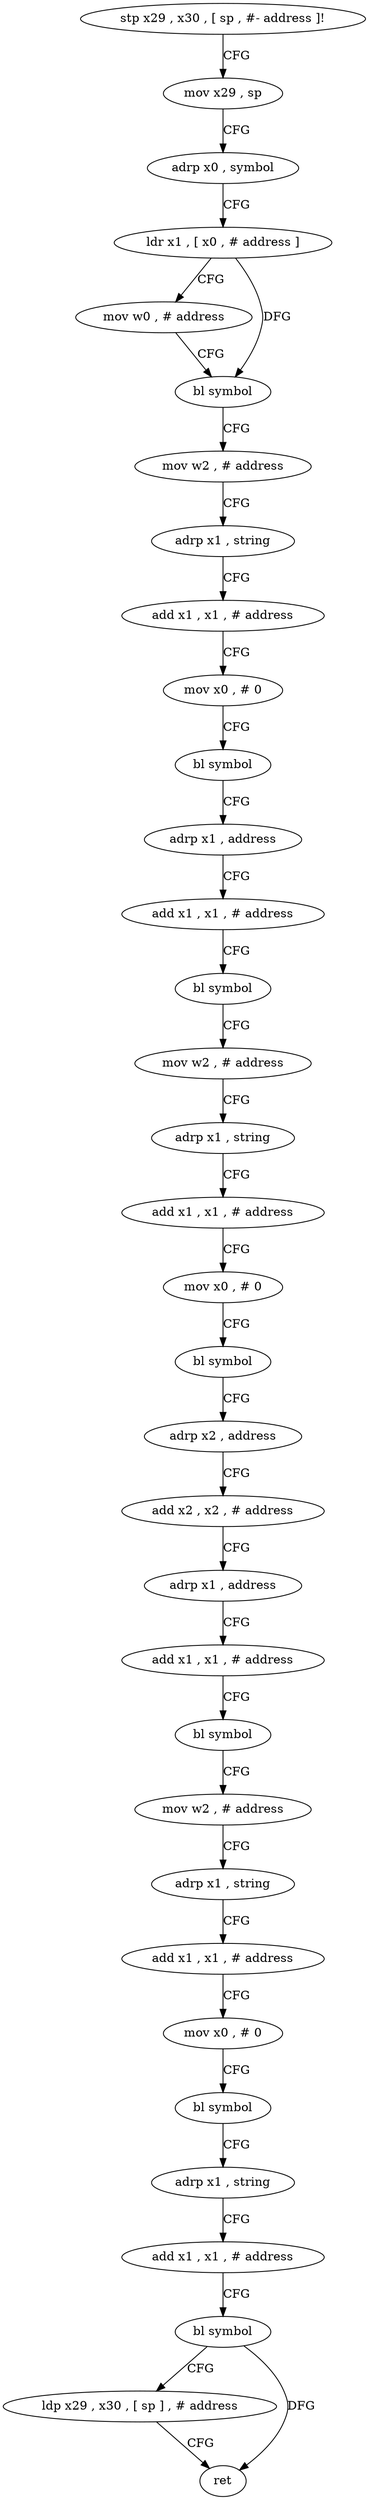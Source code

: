 digraph "func" {
"4374084" [label = "stp x29 , x30 , [ sp , #- address ]!" ]
"4374088" [label = "mov x29 , sp" ]
"4374092" [label = "adrp x0 , symbol" ]
"4374096" [label = "ldr x1 , [ x0 , # address ]" ]
"4374100" [label = "mov w0 , # address" ]
"4374104" [label = "bl symbol" ]
"4374108" [label = "mov w2 , # address" ]
"4374112" [label = "adrp x1 , string" ]
"4374116" [label = "add x1 , x1 , # address" ]
"4374120" [label = "mov x0 , # 0" ]
"4374124" [label = "bl symbol" ]
"4374128" [label = "adrp x1 , address" ]
"4374132" [label = "add x1 , x1 , # address" ]
"4374136" [label = "bl symbol" ]
"4374140" [label = "mov w2 , # address" ]
"4374144" [label = "adrp x1 , string" ]
"4374148" [label = "add x1 , x1 , # address" ]
"4374152" [label = "mov x0 , # 0" ]
"4374156" [label = "bl symbol" ]
"4374160" [label = "adrp x2 , address" ]
"4374164" [label = "add x2 , x2 , # address" ]
"4374168" [label = "adrp x1 , address" ]
"4374172" [label = "add x1 , x1 , # address" ]
"4374176" [label = "bl symbol" ]
"4374180" [label = "mov w2 , # address" ]
"4374184" [label = "adrp x1 , string" ]
"4374188" [label = "add x1 , x1 , # address" ]
"4374192" [label = "mov x0 , # 0" ]
"4374196" [label = "bl symbol" ]
"4374200" [label = "adrp x1 , string" ]
"4374204" [label = "add x1 , x1 , # address" ]
"4374208" [label = "bl symbol" ]
"4374212" [label = "ldp x29 , x30 , [ sp ] , # address" ]
"4374216" [label = "ret" ]
"4374084" -> "4374088" [ label = "CFG" ]
"4374088" -> "4374092" [ label = "CFG" ]
"4374092" -> "4374096" [ label = "CFG" ]
"4374096" -> "4374100" [ label = "CFG" ]
"4374096" -> "4374104" [ label = "DFG" ]
"4374100" -> "4374104" [ label = "CFG" ]
"4374104" -> "4374108" [ label = "CFG" ]
"4374108" -> "4374112" [ label = "CFG" ]
"4374112" -> "4374116" [ label = "CFG" ]
"4374116" -> "4374120" [ label = "CFG" ]
"4374120" -> "4374124" [ label = "CFG" ]
"4374124" -> "4374128" [ label = "CFG" ]
"4374128" -> "4374132" [ label = "CFG" ]
"4374132" -> "4374136" [ label = "CFG" ]
"4374136" -> "4374140" [ label = "CFG" ]
"4374140" -> "4374144" [ label = "CFG" ]
"4374144" -> "4374148" [ label = "CFG" ]
"4374148" -> "4374152" [ label = "CFG" ]
"4374152" -> "4374156" [ label = "CFG" ]
"4374156" -> "4374160" [ label = "CFG" ]
"4374160" -> "4374164" [ label = "CFG" ]
"4374164" -> "4374168" [ label = "CFG" ]
"4374168" -> "4374172" [ label = "CFG" ]
"4374172" -> "4374176" [ label = "CFG" ]
"4374176" -> "4374180" [ label = "CFG" ]
"4374180" -> "4374184" [ label = "CFG" ]
"4374184" -> "4374188" [ label = "CFG" ]
"4374188" -> "4374192" [ label = "CFG" ]
"4374192" -> "4374196" [ label = "CFG" ]
"4374196" -> "4374200" [ label = "CFG" ]
"4374200" -> "4374204" [ label = "CFG" ]
"4374204" -> "4374208" [ label = "CFG" ]
"4374208" -> "4374212" [ label = "CFG" ]
"4374208" -> "4374216" [ label = "DFG" ]
"4374212" -> "4374216" [ label = "CFG" ]
}
